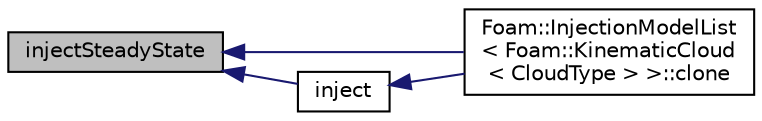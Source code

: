 digraph "injectSteadyState"
{
  bgcolor="transparent";
  edge [fontname="Helvetica",fontsize="10",labelfontname="Helvetica",labelfontsize="10"];
  node [fontname="Helvetica",fontsize="10",shape=record];
  rankdir="LR";
  Node1 [label="injectSteadyState",height=0.2,width=0.4,color="black", fillcolor="grey75", style="filled", fontcolor="black"];
  Node1 -> Node2 [dir="back",color="midnightblue",fontsize="10",style="solid",fontname="Helvetica"];
  Node2 [label="Foam::InjectionModelList\l\< Foam::KinematicCloud\l\< CloudType \> \>::clone",height=0.2,width=0.4,color="black",URL="$a01115.html#a79967c7d93cb290c424e1444a144c059",tooltip="Construct and return a clone. "];
  Node1 -> Node3 [dir="back",color="midnightblue",fontsize="10",style="solid",fontname="Helvetica"];
  Node3 [label="inject",height=0.2,width=0.4,color="black",URL="$a01115.html#ad56021712258ad92961ed1dcb0941870",tooltip="Main injection loop. "];
  Node3 -> Node2 [dir="back",color="midnightblue",fontsize="10",style="solid",fontname="Helvetica"];
}
